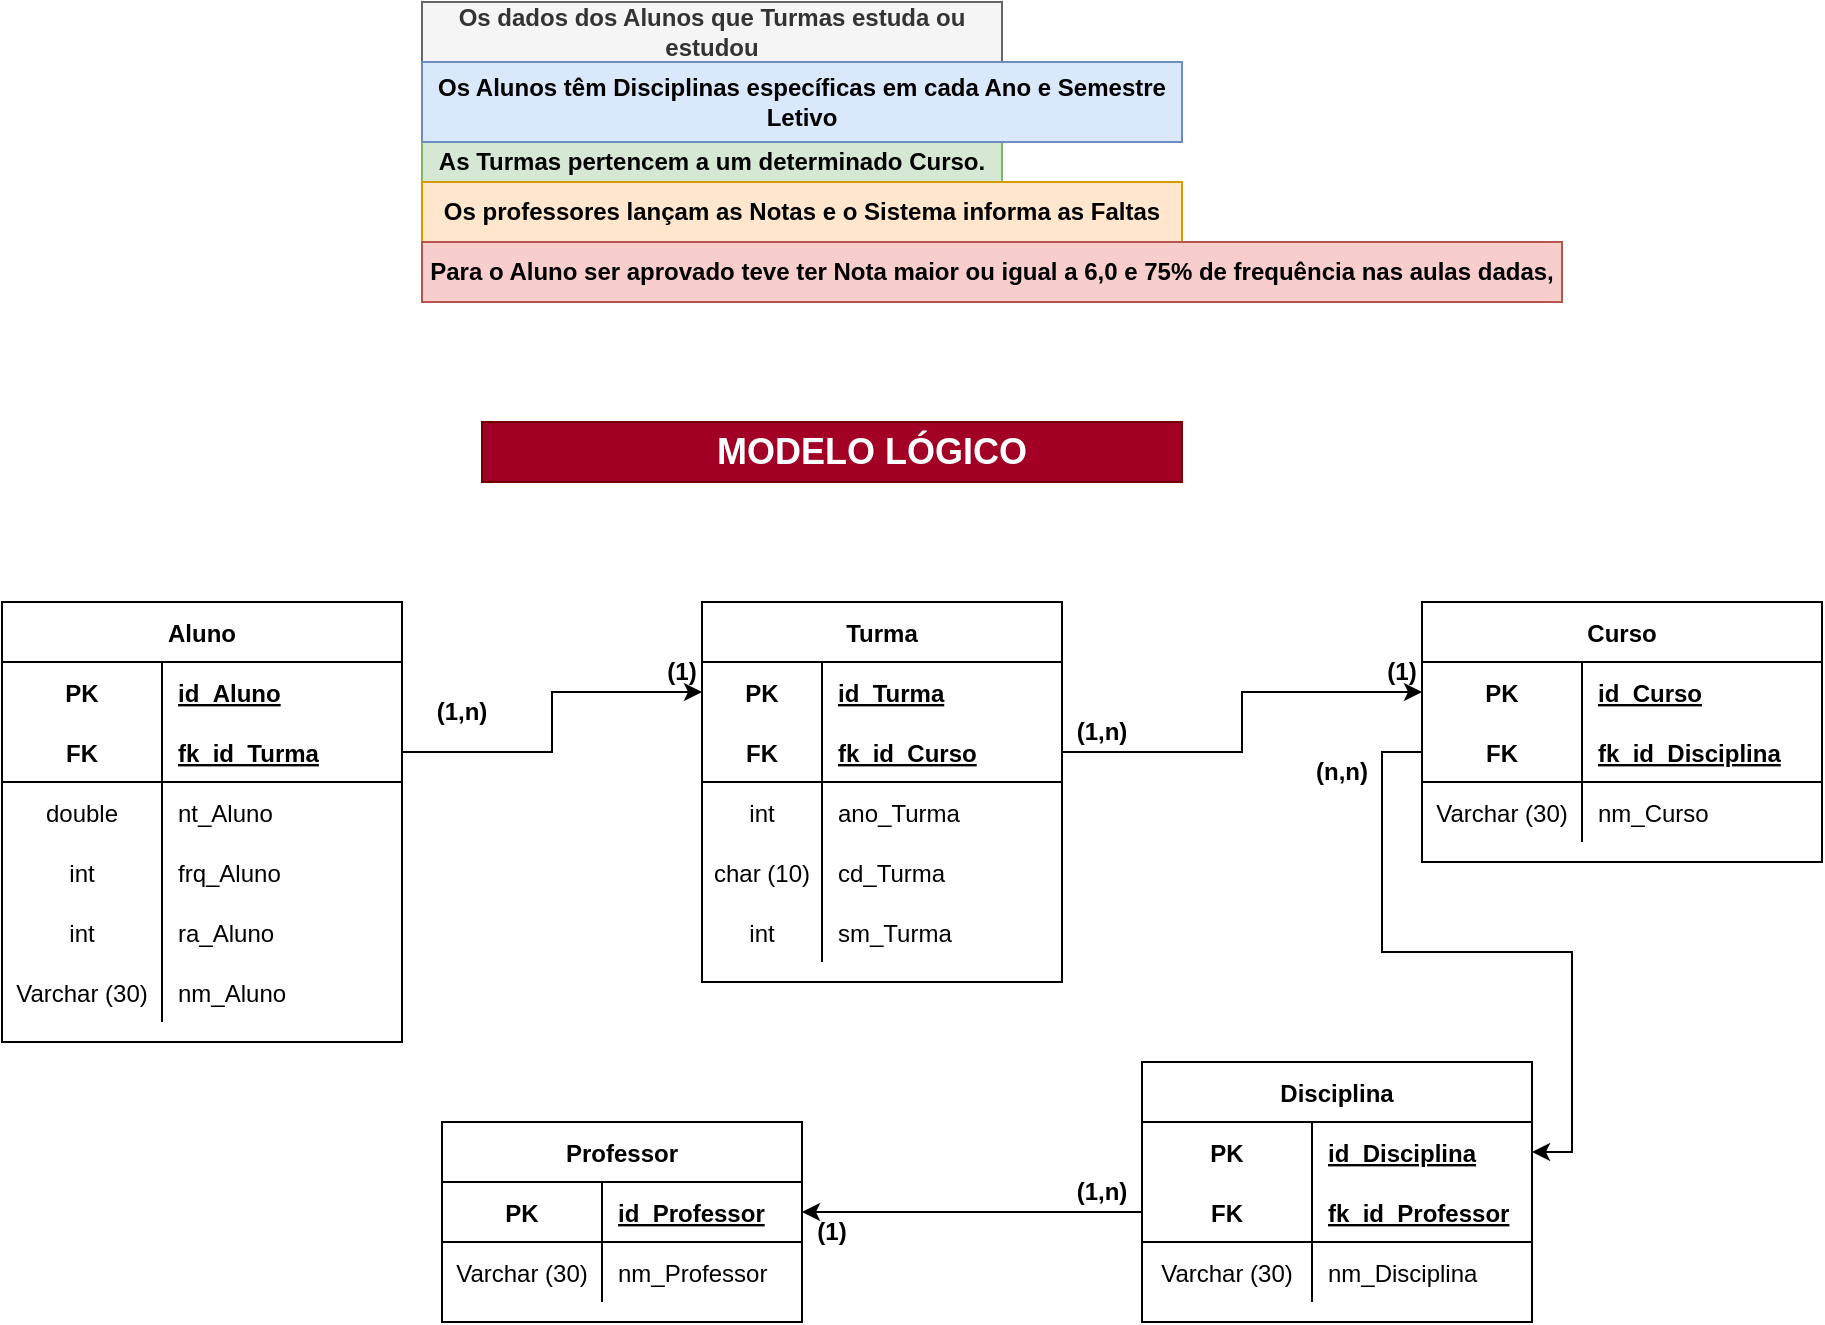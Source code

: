 <mxfile version="18.0.2" type="device"><diagram id="R2lEEEUBdFMjLlhIrx00" name="Page-1"><mxGraphModel dx="1221" dy="1744" grid="1" gridSize="10" guides="1" tooltips="1" connect="1" arrows="1" fold="1" page="1" pageScale="1" pageWidth="850" pageHeight="1100" math="0" shadow="0" extFonts="Permanent Marker^https://fonts.googleapis.com/css?family=Permanent+Marker"><root><mxCell id="0"/><mxCell id="1" parent="0"/><mxCell id="KMxysrZviAr5tGamdy0f-70" value="Aluno" style="shape=table;startSize=30;container=1;collapsible=1;childLayout=tableLayout;fixedRows=1;rowLines=0;fontStyle=1;align=center;resizeLast=1;" vertex="1" parent="1"><mxGeometry x="10" y="200" width="200" height="220" as="geometry"/></mxCell><mxCell id="KMxysrZviAr5tGamdy0f-71" value="" style="shape=tableRow;horizontal=0;startSize=0;swimlaneHead=0;swimlaneBody=0;fillColor=none;collapsible=0;dropTarget=0;points=[[0,0.5],[1,0.5]];portConstraint=eastwest;top=0;left=0;right=0;bottom=0;" vertex="1" parent="KMxysrZviAr5tGamdy0f-70"><mxGeometry y="30" width="200" height="30" as="geometry"/></mxCell><mxCell id="KMxysrZviAr5tGamdy0f-72" value="PK" style="shape=partialRectangle;connectable=0;fillColor=none;top=0;left=0;bottom=0;right=0;fontStyle=1;overflow=hidden;" vertex="1" parent="KMxysrZviAr5tGamdy0f-71"><mxGeometry width="80" height="30" as="geometry"><mxRectangle width="80" height="30" as="alternateBounds"/></mxGeometry></mxCell><mxCell id="KMxysrZviAr5tGamdy0f-73" value="id_Aluno" style="shape=partialRectangle;connectable=0;fillColor=none;top=0;left=0;bottom=0;right=0;align=left;spacingLeft=6;fontStyle=5;overflow=hidden;" vertex="1" parent="KMxysrZviAr5tGamdy0f-71"><mxGeometry x="80" width="120" height="30" as="geometry"><mxRectangle width="120" height="30" as="alternateBounds"/></mxGeometry></mxCell><mxCell id="KMxysrZviAr5tGamdy0f-74" value="" style="shape=tableRow;horizontal=0;startSize=0;swimlaneHead=0;swimlaneBody=0;fillColor=none;collapsible=0;dropTarget=0;points=[[0,0.5],[1,0.5]];portConstraint=eastwest;top=0;left=0;right=0;bottom=1;" vertex="1" parent="KMxysrZviAr5tGamdy0f-70"><mxGeometry y="60" width="200" height="30" as="geometry"/></mxCell><mxCell id="KMxysrZviAr5tGamdy0f-75" value="FK" style="shape=partialRectangle;connectable=0;fillColor=none;top=0;left=0;bottom=0;right=0;fontStyle=1;overflow=hidden;" vertex="1" parent="KMxysrZviAr5tGamdy0f-74"><mxGeometry width="80" height="30" as="geometry"><mxRectangle width="80" height="30" as="alternateBounds"/></mxGeometry></mxCell><mxCell id="KMxysrZviAr5tGamdy0f-76" value="fk_id_Turma" style="shape=partialRectangle;connectable=0;fillColor=none;top=0;left=0;bottom=0;right=0;align=left;spacingLeft=6;fontStyle=5;overflow=hidden;" vertex="1" parent="KMxysrZviAr5tGamdy0f-74"><mxGeometry x="80" width="120" height="30" as="geometry"><mxRectangle width="120" height="30" as="alternateBounds"/></mxGeometry></mxCell><mxCell id="KMxysrZviAr5tGamdy0f-77" value="" style="shape=tableRow;horizontal=0;startSize=0;swimlaneHead=0;swimlaneBody=0;fillColor=none;collapsible=0;dropTarget=0;points=[[0,0.5],[1,0.5]];portConstraint=eastwest;top=0;left=0;right=0;bottom=0;" vertex="1" parent="KMxysrZviAr5tGamdy0f-70"><mxGeometry y="90" width="200" height="30" as="geometry"/></mxCell><mxCell id="KMxysrZviAr5tGamdy0f-78" value="double" style="shape=partialRectangle;connectable=0;fillColor=none;top=0;left=0;bottom=0;right=0;editable=1;overflow=hidden;" vertex="1" parent="KMxysrZviAr5tGamdy0f-77"><mxGeometry width="80" height="30" as="geometry"><mxRectangle width="80" height="30" as="alternateBounds"/></mxGeometry></mxCell><mxCell id="KMxysrZviAr5tGamdy0f-79" value="nt_Aluno" style="shape=partialRectangle;connectable=0;fillColor=none;top=0;left=0;bottom=0;right=0;align=left;spacingLeft=6;overflow=hidden;" vertex="1" parent="KMxysrZviAr5tGamdy0f-77"><mxGeometry x="80" width="120" height="30" as="geometry"><mxRectangle width="120" height="30" as="alternateBounds"/></mxGeometry></mxCell><mxCell id="KMxysrZviAr5tGamdy0f-80" value="" style="shape=tableRow;horizontal=0;startSize=0;swimlaneHead=0;swimlaneBody=0;fillColor=none;collapsible=0;dropTarget=0;points=[[0,0.5],[1,0.5]];portConstraint=eastwest;top=0;left=0;right=0;bottom=0;" vertex="1" parent="KMxysrZviAr5tGamdy0f-70"><mxGeometry y="120" width="200" height="30" as="geometry"/></mxCell><mxCell id="KMxysrZviAr5tGamdy0f-81" value="int" style="shape=partialRectangle;connectable=0;fillColor=none;top=0;left=0;bottom=0;right=0;editable=1;overflow=hidden;" vertex="1" parent="KMxysrZviAr5tGamdy0f-80"><mxGeometry width="80" height="30" as="geometry"><mxRectangle width="80" height="30" as="alternateBounds"/></mxGeometry></mxCell><mxCell id="KMxysrZviAr5tGamdy0f-82" value="frq_Aluno" style="shape=partialRectangle;connectable=0;fillColor=none;top=0;left=0;bottom=0;right=0;align=left;spacingLeft=6;overflow=hidden;" vertex="1" parent="KMxysrZviAr5tGamdy0f-80"><mxGeometry x="80" width="120" height="30" as="geometry"><mxRectangle width="120" height="30" as="alternateBounds"/></mxGeometry></mxCell><mxCell id="KMxysrZviAr5tGamdy0f-149" value="" style="shape=tableRow;horizontal=0;startSize=0;swimlaneHead=0;swimlaneBody=0;fillColor=none;collapsible=0;dropTarget=0;points=[[0,0.5],[1,0.5]];portConstraint=eastwest;top=0;left=0;right=0;bottom=0;" vertex="1" parent="KMxysrZviAr5tGamdy0f-70"><mxGeometry y="150" width="200" height="30" as="geometry"/></mxCell><mxCell id="KMxysrZviAr5tGamdy0f-150" value="int" style="shape=partialRectangle;connectable=0;fillColor=none;top=0;left=0;bottom=0;right=0;editable=1;overflow=hidden;" vertex="1" parent="KMxysrZviAr5tGamdy0f-149"><mxGeometry width="80" height="30" as="geometry"><mxRectangle width="80" height="30" as="alternateBounds"/></mxGeometry></mxCell><mxCell id="KMxysrZviAr5tGamdy0f-151" value="ra_Aluno" style="shape=partialRectangle;connectable=0;fillColor=none;top=0;left=0;bottom=0;right=0;align=left;spacingLeft=6;overflow=hidden;" vertex="1" parent="KMxysrZviAr5tGamdy0f-149"><mxGeometry x="80" width="120" height="30" as="geometry"><mxRectangle width="120" height="30" as="alternateBounds"/></mxGeometry></mxCell><mxCell id="KMxysrZviAr5tGamdy0f-170" value="" style="shape=tableRow;horizontal=0;startSize=0;swimlaneHead=0;swimlaneBody=0;fillColor=none;collapsible=0;dropTarget=0;points=[[0,0.5],[1,0.5]];portConstraint=eastwest;top=0;left=0;right=0;bottom=0;" vertex="1" parent="KMxysrZviAr5tGamdy0f-70"><mxGeometry y="180" width="200" height="30" as="geometry"/></mxCell><mxCell id="KMxysrZviAr5tGamdy0f-171" value="Varchar (30)" style="shape=partialRectangle;connectable=0;fillColor=none;top=0;left=0;bottom=0;right=0;editable=1;overflow=hidden;" vertex="1" parent="KMxysrZviAr5tGamdy0f-170"><mxGeometry width="80" height="30" as="geometry"><mxRectangle width="80" height="30" as="alternateBounds"/></mxGeometry></mxCell><mxCell id="KMxysrZviAr5tGamdy0f-172" value="nm_Aluno" style="shape=partialRectangle;connectable=0;fillColor=none;top=0;left=0;bottom=0;right=0;align=left;spacingLeft=6;overflow=hidden;" vertex="1" parent="KMxysrZviAr5tGamdy0f-170"><mxGeometry x="80" width="120" height="30" as="geometry"><mxRectangle width="120" height="30" as="alternateBounds"/></mxGeometry></mxCell><mxCell id="KMxysrZviAr5tGamdy0f-83" value="Turma" style="shape=table;startSize=30;container=1;collapsible=1;childLayout=tableLayout;fixedRows=1;rowLines=0;fontStyle=1;align=center;resizeLast=1;" vertex="1" parent="1"><mxGeometry x="360" y="200" width="180" height="190" as="geometry"/></mxCell><mxCell id="KMxysrZviAr5tGamdy0f-84" value="" style="shape=tableRow;horizontal=0;startSize=0;swimlaneHead=0;swimlaneBody=0;fillColor=none;collapsible=0;dropTarget=0;points=[[0,0.5],[1,0.5]];portConstraint=eastwest;top=0;left=0;right=0;bottom=0;" vertex="1" parent="KMxysrZviAr5tGamdy0f-83"><mxGeometry y="30" width="180" height="30" as="geometry"/></mxCell><mxCell id="KMxysrZviAr5tGamdy0f-85" value="PK" style="shape=partialRectangle;connectable=0;fillColor=none;top=0;left=0;bottom=0;right=0;fontStyle=1;overflow=hidden;" vertex="1" parent="KMxysrZviAr5tGamdy0f-84"><mxGeometry width="60" height="30" as="geometry"><mxRectangle width="60" height="30" as="alternateBounds"/></mxGeometry></mxCell><mxCell id="KMxysrZviAr5tGamdy0f-86" value="id_Turma" style="shape=partialRectangle;connectable=0;fillColor=none;top=0;left=0;bottom=0;right=0;align=left;spacingLeft=6;fontStyle=5;overflow=hidden;" vertex="1" parent="KMxysrZviAr5tGamdy0f-84"><mxGeometry x="60" width="120" height="30" as="geometry"><mxRectangle width="120" height="30" as="alternateBounds"/></mxGeometry></mxCell><mxCell id="KMxysrZviAr5tGamdy0f-87" value="" style="shape=tableRow;horizontal=0;startSize=0;swimlaneHead=0;swimlaneBody=0;fillColor=none;collapsible=0;dropTarget=0;points=[[0,0.5],[1,0.5]];portConstraint=eastwest;top=0;left=0;right=0;bottom=1;" vertex="1" parent="KMxysrZviAr5tGamdy0f-83"><mxGeometry y="60" width="180" height="30" as="geometry"/></mxCell><mxCell id="KMxysrZviAr5tGamdy0f-88" value="FK" style="shape=partialRectangle;connectable=0;fillColor=none;top=0;left=0;bottom=0;right=0;fontStyle=1;overflow=hidden;" vertex="1" parent="KMxysrZviAr5tGamdy0f-87"><mxGeometry width="60" height="30" as="geometry"><mxRectangle width="60" height="30" as="alternateBounds"/></mxGeometry></mxCell><mxCell id="KMxysrZviAr5tGamdy0f-89" value="fk_id_Curso" style="shape=partialRectangle;connectable=0;fillColor=none;top=0;left=0;bottom=0;right=0;align=left;spacingLeft=6;fontStyle=5;overflow=hidden;" vertex="1" parent="KMxysrZviAr5tGamdy0f-87"><mxGeometry x="60" width="120" height="30" as="geometry"><mxRectangle width="120" height="30" as="alternateBounds"/></mxGeometry></mxCell><mxCell id="KMxysrZviAr5tGamdy0f-90" value="" style="shape=tableRow;horizontal=0;startSize=0;swimlaneHead=0;swimlaneBody=0;fillColor=none;collapsible=0;dropTarget=0;points=[[0,0.5],[1,0.5]];portConstraint=eastwest;top=0;left=0;right=0;bottom=0;" vertex="1" parent="KMxysrZviAr5tGamdy0f-83"><mxGeometry y="90" width="180" height="30" as="geometry"/></mxCell><mxCell id="KMxysrZviAr5tGamdy0f-91" value="int" style="shape=partialRectangle;connectable=0;fillColor=none;top=0;left=0;bottom=0;right=0;editable=1;overflow=hidden;" vertex="1" parent="KMxysrZviAr5tGamdy0f-90"><mxGeometry width="60" height="30" as="geometry"><mxRectangle width="60" height="30" as="alternateBounds"/></mxGeometry></mxCell><mxCell id="KMxysrZviAr5tGamdy0f-92" value="ano_Turma" style="shape=partialRectangle;connectable=0;fillColor=none;top=0;left=0;bottom=0;right=0;align=left;spacingLeft=6;overflow=hidden;" vertex="1" parent="KMxysrZviAr5tGamdy0f-90"><mxGeometry x="60" width="120" height="30" as="geometry"><mxRectangle width="120" height="30" as="alternateBounds"/></mxGeometry></mxCell><mxCell id="KMxysrZviAr5tGamdy0f-173" value="" style="shape=tableRow;horizontal=0;startSize=0;swimlaneHead=0;swimlaneBody=0;fillColor=none;collapsible=0;dropTarget=0;points=[[0,0.5],[1,0.5]];portConstraint=eastwest;top=0;left=0;right=0;bottom=0;" vertex="1" parent="KMxysrZviAr5tGamdy0f-83"><mxGeometry y="120" width="180" height="30" as="geometry"/></mxCell><mxCell id="KMxysrZviAr5tGamdy0f-174" value="char (10)" style="shape=partialRectangle;connectable=0;fillColor=none;top=0;left=0;bottom=0;right=0;editable=1;overflow=hidden;" vertex="1" parent="KMxysrZviAr5tGamdy0f-173"><mxGeometry width="60" height="30" as="geometry"><mxRectangle width="60" height="30" as="alternateBounds"/></mxGeometry></mxCell><mxCell id="KMxysrZviAr5tGamdy0f-175" value="cd_Turma" style="shape=partialRectangle;connectable=0;fillColor=none;top=0;left=0;bottom=0;right=0;align=left;spacingLeft=6;overflow=hidden;" vertex="1" parent="KMxysrZviAr5tGamdy0f-173"><mxGeometry x="60" width="120" height="30" as="geometry"><mxRectangle width="120" height="30" as="alternateBounds"/></mxGeometry></mxCell><mxCell id="KMxysrZviAr5tGamdy0f-93" value="" style="shape=tableRow;horizontal=0;startSize=0;swimlaneHead=0;swimlaneBody=0;fillColor=none;collapsible=0;dropTarget=0;points=[[0,0.5],[1,0.5]];portConstraint=eastwest;top=0;left=0;right=0;bottom=0;" vertex="1" parent="KMxysrZviAr5tGamdy0f-83"><mxGeometry y="150" width="180" height="30" as="geometry"/></mxCell><mxCell id="KMxysrZviAr5tGamdy0f-94" value="int" style="shape=partialRectangle;connectable=0;fillColor=none;top=0;left=0;bottom=0;right=0;editable=1;overflow=hidden;" vertex="1" parent="KMxysrZviAr5tGamdy0f-93"><mxGeometry width="60" height="30" as="geometry"><mxRectangle width="60" height="30" as="alternateBounds"/></mxGeometry></mxCell><mxCell id="KMxysrZviAr5tGamdy0f-95" value="sm_Turma" style="shape=partialRectangle;connectable=0;fillColor=none;top=0;left=0;bottom=0;right=0;align=left;spacingLeft=6;overflow=hidden;" vertex="1" parent="KMxysrZviAr5tGamdy0f-93"><mxGeometry x="60" width="120" height="30" as="geometry"><mxRectangle width="120" height="30" as="alternateBounds"/></mxGeometry></mxCell><mxCell id="KMxysrZviAr5tGamdy0f-96" value="Curso" style="shape=table;startSize=30;container=1;collapsible=1;childLayout=tableLayout;fixedRows=1;rowLines=0;fontStyle=1;align=center;resizeLast=1;" vertex="1" parent="1"><mxGeometry x="720" y="200" width="200" height="130" as="geometry"/></mxCell><mxCell id="KMxysrZviAr5tGamdy0f-97" value="" style="shape=tableRow;horizontal=0;startSize=0;swimlaneHead=0;swimlaneBody=0;fillColor=none;collapsible=0;dropTarget=0;points=[[0,0.5],[1,0.5]];portConstraint=eastwest;top=0;left=0;right=0;bottom=0;" vertex="1" parent="KMxysrZviAr5tGamdy0f-96"><mxGeometry y="30" width="200" height="30" as="geometry"/></mxCell><mxCell id="KMxysrZviAr5tGamdy0f-98" value="PK" style="shape=partialRectangle;connectable=0;fillColor=none;top=0;left=0;bottom=0;right=0;fontStyle=1;overflow=hidden;" vertex="1" parent="KMxysrZviAr5tGamdy0f-97"><mxGeometry width="80" height="30" as="geometry"><mxRectangle width="80" height="30" as="alternateBounds"/></mxGeometry></mxCell><mxCell id="KMxysrZviAr5tGamdy0f-99" value="id_Curso" style="shape=partialRectangle;connectable=0;fillColor=none;top=0;left=0;bottom=0;right=0;align=left;spacingLeft=6;fontStyle=5;overflow=hidden;" vertex="1" parent="KMxysrZviAr5tGamdy0f-97"><mxGeometry x="80" width="120" height="30" as="geometry"><mxRectangle width="120" height="30" as="alternateBounds"/></mxGeometry></mxCell><mxCell id="KMxysrZviAr5tGamdy0f-100" value="" style="shape=tableRow;horizontal=0;startSize=0;swimlaneHead=0;swimlaneBody=0;fillColor=none;collapsible=0;dropTarget=0;points=[[0,0.5],[1,0.5]];portConstraint=eastwest;top=0;left=0;right=0;bottom=1;" vertex="1" parent="KMxysrZviAr5tGamdy0f-96"><mxGeometry y="60" width="200" height="30" as="geometry"/></mxCell><mxCell id="KMxysrZviAr5tGamdy0f-101" value="FK" style="shape=partialRectangle;connectable=0;fillColor=none;top=0;left=0;bottom=0;right=0;fontStyle=1;overflow=hidden;" vertex="1" parent="KMxysrZviAr5tGamdy0f-100"><mxGeometry width="80" height="30" as="geometry"><mxRectangle width="80" height="30" as="alternateBounds"/></mxGeometry></mxCell><mxCell id="KMxysrZviAr5tGamdy0f-102" value="fk_id_Disciplina" style="shape=partialRectangle;connectable=0;fillColor=none;top=0;left=0;bottom=0;right=0;align=left;spacingLeft=6;fontStyle=5;overflow=hidden;" vertex="1" parent="KMxysrZviAr5tGamdy0f-100"><mxGeometry x="80" width="120" height="30" as="geometry"><mxRectangle width="120" height="30" as="alternateBounds"/></mxGeometry></mxCell><mxCell id="KMxysrZviAr5tGamdy0f-103" value="" style="shape=tableRow;horizontal=0;startSize=0;swimlaneHead=0;swimlaneBody=0;fillColor=none;collapsible=0;dropTarget=0;points=[[0,0.5],[1,0.5]];portConstraint=eastwest;top=0;left=0;right=0;bottom=0;" vertex="1" parent="KMxysrZviAr5tGamdy0f-96"><mxGeometry y="90" width="200" height="30" as="geometry"/></mxCell><mxCell id="KMxysrZviAr5tGamdy0f-104" value="Varchar (30)" style="shape=partialRectangle;connectable=0;fillColor=none;top=0;left=0;bottom=0;right=0;editable=1;overflow=hidden;" vertex="1" parent="KMxysrZviAr5tGamdy0f-103"><mxGeometry width="80" height="30" as="geometry"><mxRectangle width="80" height="30" as="alternateBounds"/></mxGeometry></mxCell><mxCell id="KMxysrZviAr5tGamdy0f-105" value="nm_Curso" style="shape=partialRectangle;connectable=0;fillColor=none;top=0;left=0;bottom=0;right=0;align=left;spacingLeft=6;overflow=hidden;" vertex="1" parent="KMxysrZviAr5tGamdy0f-103"><mxGeometry x="80" width="120" height="30" as="geometry"><mxRectangle width="120" height="30" as="alternateBounds"/></mxGeometry></mxCell><mxCell id="KMxysrZviAr5tGamdy0f-109" value="Disciplina" style="shape=table;startSize=30;container=1;collapsible=1;childLayout=tableLayout;fixedRows=1;rowLines=0;fontStyle=1;align=center;resizeLast=1;" vertex="1" parent="1"><mxGeometry x="580" y="430" width="195" height="130" as="geometry"/></mxCell><mxCell id="KMxysrZviAr5tGamdy0f-110" value="" style="shape=tableRow;horizontal=0;startSize=0;swimlaneHead=0;swimlaneBody=0;fillColor=none;collapsible=0;dropTarget=0;points=[[0,0.5],[1,0.5]];portConstraint=eastwest;top=0;left=0;right=0;bottom=0;" vertex="1" parent="KMxysrZviAr5tGamdy0f-109"><mxGeometry y="30" width="195" height="30" as="geometry"/></mxCell><mxCell id="KMxysrZviAr5tGamdy0f-111" value="PK" style="shape=partialRectangle;connectable=0;fillColor=none;top=0;left=0;bottom=0;right=0;fontStyle=1;overflow=hidden;" vertex="1" parent="KMxysrZviAr5tGamdy0f-110"><mxGeometry width="85" height="30" as="geometry"><mxRectangle width="85" height="30" as="alternateBounds"/></mxGeometry></mxCell><mxCell id="KMxysrZviAr5tGamdy0f-112" value="id_Disciplina" style="shape=partialRectangle;connectable=0;fillColor=none;top=0;left=0;bottom=0;right=0;align=left;spacingLeft=6;fontStyle=5;overflow=hidden;" vertex="1" parent="KMxysrZviAr5tGamdy0f-110"><mxGeometry x="85" width="110" height="30" as="geometry"><mxRectangle width="110" height="30" as="alternateBounds"/></mxGeometry></mxCell><mxCell id="KMxysrZviAr5tGamdy0f-113" value="" style="shape=tableRow;horizontal=0;startSize=0;swimlaneHead=0;swimlaneBody=0;fillColor=none;collapsible=0;dropTarget=0;points=[[0,0.5],[1,0.5]];portConstraint=eastwest;top=0;left=0;right=0;bottom=1;" vertex="1" parent="KMxysrZviAr5tGamdy0f-109"><mxGeometry y="60" width="195" height="30" as="geometry"/></mxCell><mxCell id="KMxysrZviAr5tGamdy0f-114" value="FK" style="shape=partialRectangle;connectable=0;fillColor=none;top=0;left=0;bottom=0;right=0;fontStyle=1;overflow=hidden;" vertex="1" parent="KMxysrZviAr5tGamdy0f-113"><mxGeometry width="85" height="30" as="geometry"><mxRectangle width="85" height="30" as="alternateBounds"/></mxGeometry></mxCell><mxCell id="KMxysrZviAr5tGamdy0f-115" value="fk_id_Professor" style="shape=partialRectangle;connectable=0;fillColor=none;top=0;left=0;bottom=0;right=0;align=left;spacingLeft=6;fontStyle=5;overflow=hidden;" vertex="1" parent="KMxysrZviAr5tGamdy0f-113"><mxGeometry x="85" width="110" height="30" as="geometry"><mxRectangle width="110" height="30" as="alternateBounds"/></mxGeometry></mxCell><mxCell id="KMxysrZviAr5tGamdy0f-116" value="" style="shape=tableRow;horizontal=0;startSize=0;swimlaneHead=0;swimlaneBody=0;fillColor=none;collapsible=0;dropTarget=0;points=[[0,0.5],[1,0.5]];portConstraint=eastwest;top=0;left=0;right=0;bottom=0;" vertex="1" parent="KMxysrZviAr5tGamdy0f-109"><mxGeometry y="90" width="195" height="30" as="geometry"/></mxCell><mxCell id="KMxysrZviAr5tGamdy0f-117" value="Varchar (30)" style="shape=partialRectangle;connectable=0;fillColor=none;top=0;left=0;bottom=0;right=0;editable=1;overflow=hidden;" vertex="1" parent="KMxysrZviAr5tGamdy0f-116"><mxGeometry width="85" height="30" as="geometry"><mxRectangle width="85" height="30" as="alternateBounds"/></mxGeometry></mxCell><mxCell id="KMxysrZviAr5tGamdy0f-118" value="nm_Disciplina" style="shape=partialRectangle;connectable=0;fillColor=none;top=0;left=0;bottom=0;right=0;align=left;spacingLeft=6;overflow=hidden;" vertex="1" parent="KMxysrZviAr5tGamdy0f-116"><mxGeometry x="85" width="110" height="30" as="geometry"><mxRectangle width="110" height="30" as="alternateBounds"/></mxGeometry></mxCell><mxCell id="KMxysrZviAr5tGamdy0f-135" value="Professor" style="shape=table;startSize=30;container=1;collapsible=1;childLayout=tableLayout;fixedRows=1;rowLines=0;fontStyle=1;align=center;resizeLast=1;" vertex="1" parent="1"><mxGeometry x="230" y="460" width="180" height="100" as="geometry"/></mxCell><mxCell id="KMxysrZviAr5tGamdy0f-136" value="" style="shape=tableRow;horizontal=0;startSize=0;swimlaneHead=0;swimlaneBody=0;fillColor=none;collapsible=0;dropTarget=0;points=[[0,0.5],[1,0.5]];portConstraint=eastwest;top=0;left=0;right=0;bottom=1;" vertex="1" parent="KMxysrZviAr5tGamdy0f-135"><mxGeometry y="30" width="180" height="30" as="geometry"/></mxCell><mxCell id="KMxysrZviAr5tGamdy0f-137" value="PK" style="shape=partialRectangle;connectable=0;fillColor=none;top=0;left=0;bottom=0;right=0;fontStyle=1;overflow=hidden;" vertex="1" parent="KMxysrZviAr5tGamdy0f-136"><mxGeometry width="80" height="30" as="geometry"><mxRectangle width="80" height="30" as="alternateBounds"/></mxGeometry></mxCell><mxCell id="KMxysrZviAr5tGamdy0f-138" value="id_Professor" style="shape=partialRectangle;connectable=0;fillColor=none;top=0;left=0;bottom=0;right=0;align=left;spacingLeft=6;fontStyle=5;overflow=hidden;" vertex="1" parent="KMxysrZviAr5tGamdy0f-136"><mxGeometry x="80" width="100" height="30" as="geometry"><mxRectangle width="100" height="30" as="alternateBounds"/></mxGeometry></mxCell><mxCell id="KMxysrZviAr5tGamdy0f-139" value="" style="shape=tableRow;horizontal=0;startSize=0;swimlaneHead=0;swimlaneBody=0;fillColor=none;collapsible=0;dropTarget=0;points=[[0,0.5],[1,0.5]];portConstraint=eastwest;top=0;left=0;right=0;bottom=0;" vertex="1" parent="KMxysrZviAr5tGamdy0f-135"><mxGeometry y="60" width="180" height="30" as="geometry"/></mxCell><mxCell id="KMxysrZviAr5tGamdy0f-140" value="Varchar (30)" style="shape=partialRectangle;connectable=0;fillColor=none;top=0;left=0;bottom=0;right=0;editable=1;overflow=hidden;" vertex="1" parent="KMxysrZviAr5tGamdy0f-139"><mxGeometry width="80" height="30" as="geometry"><mxRectangle width="80" height="30" as="alternateBounds"/></mxGeometry></mxCell><mxCell id="KMxysrZviAr5tGamdy0f-141" value="nm_Professor" style="shape=partialRectangle;connectable=0;fillColor=none;top=0;left=0;bottom=0;right=0;align=left;spacingLeft=6;overflow=hidden;" vertex="1" parent="KMxysrZviAr5tGamdy0f-139"><mxGeometry x="80" width="100" height="30" as="geometry"><mxRectangle width="100" height="30" as="alternateBounds"/></mxGeometry></mxCell><mxCell id="KMxysrZviAr5tGamdy0f-178" style="edgeStyle=orthogonalEdgeStyle;rounded=0;orthogonalLoop=1;jettySize=auto;html=1;" edge="1" parent="1" source="KMxysrZviAr5tGamdy0f-87" target="KMxysrZviAr5tGamdy0f-97"><mxGeometry relative="1" as="geometry"/></mxCell><mxCell id="KMxysrZviAr5tGamdy0f-179" style="edgeStyle=orthogonalEdgeStyle;rounded=0;orthogonalLoop=1;jettySize=auto;html=1;entryX=1;entryY=0.5;entryDx=0;entryDy=0;" edge="1" parent="1" source="KMxysrZviAr5tGamdy0f-100" target="KMxysrZviAr5tGamdy0f-110"><mxGeometry relative="1" as="geometry"/></mxCell><mxCell id="KMxysrZviAr5tGamdy0f-180" style="edgeStyle=orthogonalEdgeStyle;rounded=0;orthogonalLoop=1;jettySize=auto;html=1;" edge="1" parent="1" source="KMxysrZviAr5tGamdy0f-113" target="KMxysrZviAr5tGamdy0f-136"><mxGeometry relative="1" as="geometry"/></mxCell><mxCell id="KMxysrZviAr5tGamdy0f-181" value="(1,n)" style="text;html=1;strokeColor=none;fillColor=none;align=center;verticalAlign=middle;whiteSpace=wrap;rounded=0;fontStyle=1" vertex="1" parent="1"><mxGeometry x="210" y="240" width="60" height="30" as="geometry"/></mxCell><mxCell id="KMxysrZviAr5tGamdy0f-184" value="(1)" style="text;html=1;strokeColor=none;fillColor=none;align=center;verticalAlign=middle;whiteSpace=wrap;rounded=0;fontStyle=1" vertex="1" parent="1"><mxGeometry x="320" y="220" width="60" height="30" as="geometry"/></mxCell><mxCell id="KMxysrZviAr5tGamdy0f-186" style="edgeStyle=orthogonalEdgeStyle;rounded=0;orthogonalLoop=1;jettySize=auto;html=1;entryX=0;entryY=0.5;entryDx=0;entryDy=0;" edge="1" parent="1" source="KMxysrZviAr5tGamdy0f-74" target="KMxysrZviAr5tGamdy0f-84"><mxGeometry relative="1" as="geometry"/></mxCell><mxCell id="KMxysrZviAr5tGamdy0f-187" value="(1,n)" style="text;html=1;strokeColor=none;fillColor=none;align=center;verticalAlign=middle;whiteSpace=wrap;rounded=0;fontStyle=1" vertex="1" parent="1"><mxGeometry x="530" y="250" width="60" height="30" as="geometry"/></mxCell><mxCell id="KMxysrZviAr5tGamdy0f-188" value="(1)" style="text;html=1;strokeColor=none;fillColor=none;align=center;verticalAlign=middle;whiteSpace=wrap;rounded=0;fontStyle=1" vertex="1" parent="1"><mxGeometry x="680" y="220" width="60" height="30" as="geometry"/></mxCell><mxCell id="KMxysrZviAr5tGamdy0f-189" value="(n,n)" style="text;html=1;strokeColor=none;fillColor=none;align=center;verticalAlign=middle;whiteSpace=wrap;rounded=0;fontStyle=1" vertex="1" parent="1"><mxGeometry x="650" y="270" width="60" height="30" as="geometry"/></mxCell><mxCell id="KMxysrZviAr5tGamdy0f-191" value="(1,n)" style="text;html=1;strokeColor=none;fillColor=none;align=center;verticalAlign=middle;whiteSpace=wrap;rounded=0;fontStyle=1" vertex="1" parent="1"><mxGeometry x="530" y="480" width="60" height="30" as="geometry"/></mxCell><mxCell id="KMxysrZviAr5tGamdy0f-192" value="(1)" style="text;html=1;strokeColor=none;fillColor=none;align=center;verticalAlign=middle;whiteSpace=wrap;rounded=0;fontStyle=1" vertex="1" parent="1"><mxGeometry x="395" y="500" width="60" height="30" as="geometry"/></mxCell><mxCell id="KMxysrZviAr5tGamdy0f-201" value="Os dados dos Alunos que Turmas estuda ou estudou" style="text;html=1;align=center;verticalAlign=middle;whiteSpace=wrap;rounded=0;fontStyle=1;fillColor=#f5f5f5;fontColor=#333333;strokeColor=#666666;" vertex="1" parent="1"><mxGeometry x="220" y="-100" width="290" height="30" as="geometry"/></mxCell><mxCell id="KMxysrZviAr5tGamdy0f-202" value="As Turmas pertencem a um determinado Curso." style="text;html=1;strokeColor=#82b366;fillColor=#d5e8d4;align=center;verticalAlign=middle;whiteSpace=wrap;rounded=0;fontStyle=1" vertex="1" parent="1"><mxGeometry x="220" y="-30" width="290" height="20" as="geometry"/></mxCell><mxCell id="KMxysrZviAr5tGamdy0f-203" value="Os Alunos têm Disciplinas específicas em cada Ano e Semestre Letivo" style="text;html=1;strokeColor=#6c8ebf;fillColor=#dae8fc;align=center;verticalAlign=middle;whiteSpace=wrap;rounded=0;fontStyle=1;" vertex="1" parent="1"><mxGeometry x="220" y="-70" width="380" height="40" as="geometry"/></mxCell><mxCell id="KMxysrZviAr5tGamdy0f-204" value="Os professores lançam as Notas e o Sistema informa as Faltas" style="text;html=1;strokeColor=#d79b00;fillColor=#ffe6cc;align=center;verticalAlign=middle;whiteSpace=wrap;rounded=0;fontStyle=1" vertex="1" parent="1"><mxGeometry x="220" y="-10" width="380" height="30" as="geometry"/></mxCell><mxCell id="KMxysrZviAr5tGamdy0f-205" value="Para o Aluno ser aprovado teve ter Nota maior ou igual a 6,0 e 75% de frequência nas aulas dadas," style="text;html=1;strokeColor=#b85450;fillColor=#f8cecc;align=center;verticalAlign=middle;whiteSpace=wrap;rounded=0;fontStyle=1" vertex="1" parent="1"><mxGeometry x="220" y="20" width="570" height="30" as="geometry"/></mxCell><mxCell id="KMxysrZviAr5tGamdy0f-206" value="&lt;blockquote style=&quot;margin: 0px 0px 0px 40px; border: none; padding: 0px; font-size: 18px;&quot;&gt;MODELO LÓGICO&lt;/blockquote&gt;" style="text;html=1;strokeColor=#6F0000;fillColor=#a20025;align=center;verticalAlign=middle;whiteSpace=wrap;rounded=0;fontColor=#ffffff;fontStyle=1;fontSize=18;" vertex="1" parent="1"><mxGeometry x="250" y="110" width="350" height="30" as="geometry"/></mxCell></root></mxGraphModel></diagram></mxfile>